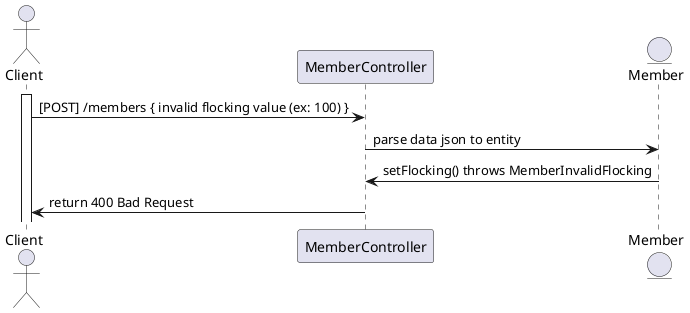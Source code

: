 @startuml

actor Client
participant MemberController
entity Member

activate Client

Client -> MemberController : [POST] /members { invalid flocking value (ex: 100) }
MemberController -> Member : parse data json to entity
Member -> MemberController : setFlocking() throws MemberInvalidFlocking
MemberController -> Client : return 400 Bad Request

@enduml
